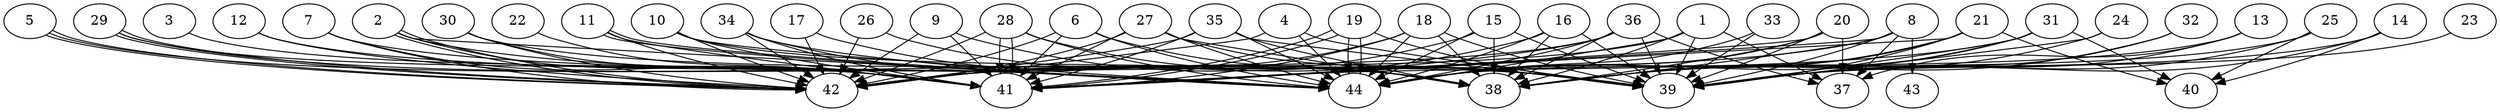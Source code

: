 // DAG (tier=3-complex, mode=compute, n=44, ccr=0.491, fat=0.807, density=0.787, regular=0.269, jump=0.315, mindata=1048576, maxdata=16777216)
// DAG automatically generated by daggen at Sun Aug 24 16:33:34 2025
// /home/ermia/Project/Environments/daggen/bin/daggen --dot --ccr 0.491 --fat 0.807 --regular 0.269 --density 0.787 --jump 0.315 --mindata 1048576 --maxdata 16777216 -n 44 
digraph G {
  1 [size="1172054965670882816", alpha="0.17", expect_size="586027482835441408"]
  1 -> 37 [size ="1102266186596352"]
  1 -> 38 [size ="1102266186596352"]
  1 -> 39 [size ="1102266186596352"]
  1 -> 42 [size ="1102266186596352"]
  1 -> 44 [size ="1102266186596352"]
  2 [size="1846980111944502528", alpha="0.01", expect_size="923490055972251264"]
  2 -> 39 [size ="1677926693076992"]
  2 -> 41 [size ="1677926693076992"]
  2 -> 42 [size ="1677926693076992"]
  2 -> 42 [size ="1677926693076992"]
  2 -> 44 [size ="1677926693076992"]
  3 [size="16655480199310710", alpha="0.09", expect_size="8327740099655355"]
  3 -> 41 [size ="975369364570112"]
  4 [size="30966378463024512", alpha="0.15", expect_size="15483189231512256"]
  4 -> 39 [size ="1761759211814912"]
  4 -> 42 [size ="1761759211814912"]
  4 -> 44 [size ="1761759211814912"]
  5 [size="13403515868650260", alpha="0.11", expect_size="6701757934325130"]
  5 -> 42 [size ="596842958028800"]
  5 -> 42 [size ="596842958028800"]
  5 -> 44 [size ="596842958028800"]
  6 [size="1215510614181100800", alpha="0.02", expect_size="607755307090550400"]
  6 -> 39 [size ="1024455404945408"]
  6 -> 41 [size ="1024455404945408"]
  6 -> 42 [size ="1024455404945408"]
  6 -> 44 [size ="1024455404945408"]
  7 [size="20115785770174240", alpha="0.05", expect_size="10057892885087120"]
  7 -> 41 [size ="751980188270592"]
  7 -> 42 [size ="751980188270592"]
  7 -> 44 [size ="751980188270592"]
  8 [size="92431637642341600", alpha="0.10", expect_size="46215818821170800"]
  8 -> 37 [size ="1597758041489408"]
  8 -> 38 [size ="1597758041489408"]
  8 -> 39 [size ="1597758041489408"]
  8 -> 41 [size ="1597758041489408"]
  8 -> 42 [size ="1597758041489408"]
  8 -> 43 [size ="1597758041489408"]
  9 [size="239082572647777440", alpha="0.00", expect_size="119541286323888720"]
  9 -> 39 [size ="94253594181632"]
  9 -> 41 [size ="94253594181632"]
  9 -> 42 [size ="94253594181632"]
  10 [size="250287330169732896", alpha="0.16", expect_size="125143665084866448"]
  10 -> 38 [size ="111390111039488"]
  10 -> 41 [size ="111390111039488"]
  10 -> 42 [size ="111390111039488"]
  10 -> 44 [size ="111390111039488"]
  11 [size="3947620155156171063296", alpha="0.16", expect_size="1973810077578085531648"]
  11 -> 41 [size ="1998236520808448"]
  11 -> 42 [size ="1998236520808448"]
  11 -> 44 [size ="1998236520808448"]
  11 -> 44 [size ="1998236520808448"]
  12 [size="1403964840984182784000", alpha="0.03", expect_size="701982420492091392000"]
  12 -> 42 [size ="1003061300428800"]
  12 -> 44 [size ="1003061300428800"]
  13 [size="4705719549517067", alpha="0.19", expect_size="2352859774758533"]
  13 -> 37 [size ="249620017971200"]
  13 -> 39 [size ="249620017971200"]
  13 -> 44 [size ="249620017971200"]
  14 [size="682740884777211008", alpha="0.01", expect_size="341370442388605504"]
  14 -> 39 [size ="642252800000000"]
  14 -> 40 [size ="642252800000000"]
  14 -> 44 [size ="642252800000000"]
  15 [size="2466650713008337408", alpha="0.09", expect_size="1233325356504168704"]
  15 -> 38 [size ="887357230284800"]
  15 -> 39 [size ="887357230284800"]
  15 -> 42 [size ="887357230284800"]
  15 -> 44 [size ="887357230284800"]
  16 [size="2632425574904832720896", alpha="0.19", expect_size="1316212787452416360448"]
  16 -> 38 [size ="1525202076827648"]
  16 -> 39 [size ="1525202076827648"]
  16 -> 42 [size ="1525202076827648"]
  16 -> 44 [size ="1525202076827648"]
  17 [size="650077812601074304", alpha="0.13", expect_size="325038906300537152"]
  17 -> 38 [size ="554597391269888"]
  17 -> 42 [size ="554597391269888"]
  18 [size="421047446639924", alpha="0.01", expect_size="210523723319962"]
  18 -> 38 [size ="47636295974912"]
  18 -> 39 [size ="47636295974912"]
  18 -> 41 [size ="47636295974912"]
  18 -> 42 [size ="47636295974912"]
  18 -> 44 [size ="47636295974912"]
  19 [size="28333704736648176", alpha="0.03", expect_size="14166852368324088"]
  19 -> 39 [size ="611508081917952"]
  19 -> 41 [size ="611508081917952"]
  19 -> 41 [size ="611508081917952"]
  19 -> 44 [size ="611508081917952"]
  19 -> 44 [size ="611508081917952"]
  20 [size="1857281916287882100736", alpha="0.00", expect_size="928640958143941050368"]
  20 -> 37 [size ="1208764992585728"]
  20 -> 38 [size ="1208764992585728"]
  20 -> 39 [size ="1208764992585728"]
  20 -> 41 [size ="1208764992585728"]
  20 -> 44 [size ="1208764992585728"]
  21 [size="2491696913552809472", alpha="0.02", expect_size="1245848456776404736"]
  21 -> 38 [size ="867965780099072"]
  21 -> 39 [size ="867965780099072"]
  21 -> 40 [size ="867965780099072"]
  21 -> 41 [size ="867965780099072"]
  21 -> 44 [size ="867965780099072"]
  22 [size="10480222589485640", alpha="0.17", expect_size="5240111294742820"]
  22 -> 41 [size ="168062204510208"]
  23 [size="3425404059037376446464", alpha="0.14", expect_size="1712702029518688223232"]
  23 -> 39 [size ="1817877128675328"]
  24 [size="3172894070800384000", alpha="0.10", expect_size="1586447035400192000"]
  24 -> 38 [size ="17274031308800"]
  24 -> 39 [size ="17274031308800"]
  25 [size="29774373107921860", alpha="0.12", expect_size="14887186553960930"]
  25 -> 39 [size ="684014646067200"]
  25 -> 40 [size ="684014646067200"]
  25 -> 44 [size ="684014646067200"]
  26 [size="1428760634894294450176", alpha="0.03", expect_size="714380317447147225088"]
  26 -> 38 [size ="1014837027012608"]
  26 -> 42 [size ="1014837027012608"]
  27 [size="6754430357454690", alpha="0.19", expect_size="3377215178727345"]
  27 -> 38 [size ="194241103921152"]
  27 -> 39 [size ="194241103921152"]
  27 -> 41 [size ="194241103921152"]
  27 -> 42 [size ="194241103921152"]
  27 -> 44 [size ="194241103921152"]
  28 [size="67359285634999472", alpha="0.10", expect_size="33679642817499736"]
  28 -> 39 [size ="1773205106720768"]
  28 -> 41 [size ="1773205106720768"]
  28 -> 41 [size ="1773205106720768"]
  28 -> 42 [size ="1773205106720768"]
  28 -> 44 [size ="1773205106720768"]
  29 [size="36417726327481328", alpha="0.14", expect_size="18208863163740664"]
  29 -> 38 [size ="617827052552192"]
  29 -> 41 [size ="617827052552192"]
  29 -> 42 [size ="617827052552192"]
  29 -> 42 [size ="617827052552192"]
  30 [size="4114382636419647488", alpha="0.15", expect_size="2057191318209823744"]
  30 -> 38 [size ="1775157035139072"]
  30 -> 41 [size ="1775157035139072"]
  30 -> 42 [size ="1775157035139072"]
  31 [size="65773314808020467712", alpha="0.04", expect_size="32886657404010233856"]
  31 -> 38 [size ="130353633165312"]
  31 -> 39 [size ="130353633165312"]
  31 -> 40 [size ="130353633165312"]
  31 -> 41 [size ="130353633165312"]
  31 -> 44 [size ="130353633165312"]
  32 [size="2189059824778477568", alpha="0.11", expect_size="1094529912389238784"]
  32 -> 38 [size ="13487405268992"]
  32 -> 39 [size ="13487405268992"]
  33 [size="76398495677577616", alpha="0.08", expect_size="38199247838788808"]
  33 -> 39 [size ="1403750468026368"]
  33 -> 44 [size ="1403750468026368"]
  34 [size="373367452100651384832", alpha="0.13", expect_size="186683726050325692416"]
  34 -> 38 [size ="414808478318592"]
  34 -> 41 [size ="414808478318592"]
  34 -> 42 [size ="414808478318592"]
  34 -> 44 [size ="414808478318592"]
  35 [size="521355153262811968", alpha="0.03", expect_size="260677576631405984"]
  35 -> 38 [size ="213084064972800"]
  35 -> 39 [size ="213084064972800"]
  35 -> 41 [size ="213084064972800"]
  35 -> 42 [size ="213084064972800"]
  35 -> 44 [size ="213084064972800"]
  36 [size="329053196863104090112", alpha="0.17", expect_size="164526598431552045056"]
  36 -> 37 [size ="381300519206912"]
  36 -> 38 [size ="381300519206912"]
  36 -> 39 [size ="381300519206912"]
  36 -> 41 [size ="381300519206912"]
  36 -> 42 [size ="381300519206912"]
  36 -> 44 [size ="381300519206912"]
  37 [size="498344910457372672", alpha="0.07", expect_size="249172455228686336"]
  38 [size="1375449989799324928", alpha="0.02", expect_size="687724994899662464"]
  39 [size="3885033384594890555392", alpha="0.19", expect_size="1942516692297445277696"]
  40 [size="12537045562657246", alpha="0.10", expect_size="6268522781328623"]
  41 [size="3503699016159942144", alpha="0.05", expect_size="1751849508079971072"]
  42 [size="438288783884070944768", alpha="0.14", expect_size="219144391942035472384"]
  43 [size="532429296318855936", alpha="0.14", expect_size="266214648159427968"]
  44 [size="6409316499672006656", alpha="0.11", expect_size="3204658249836003328"]
}